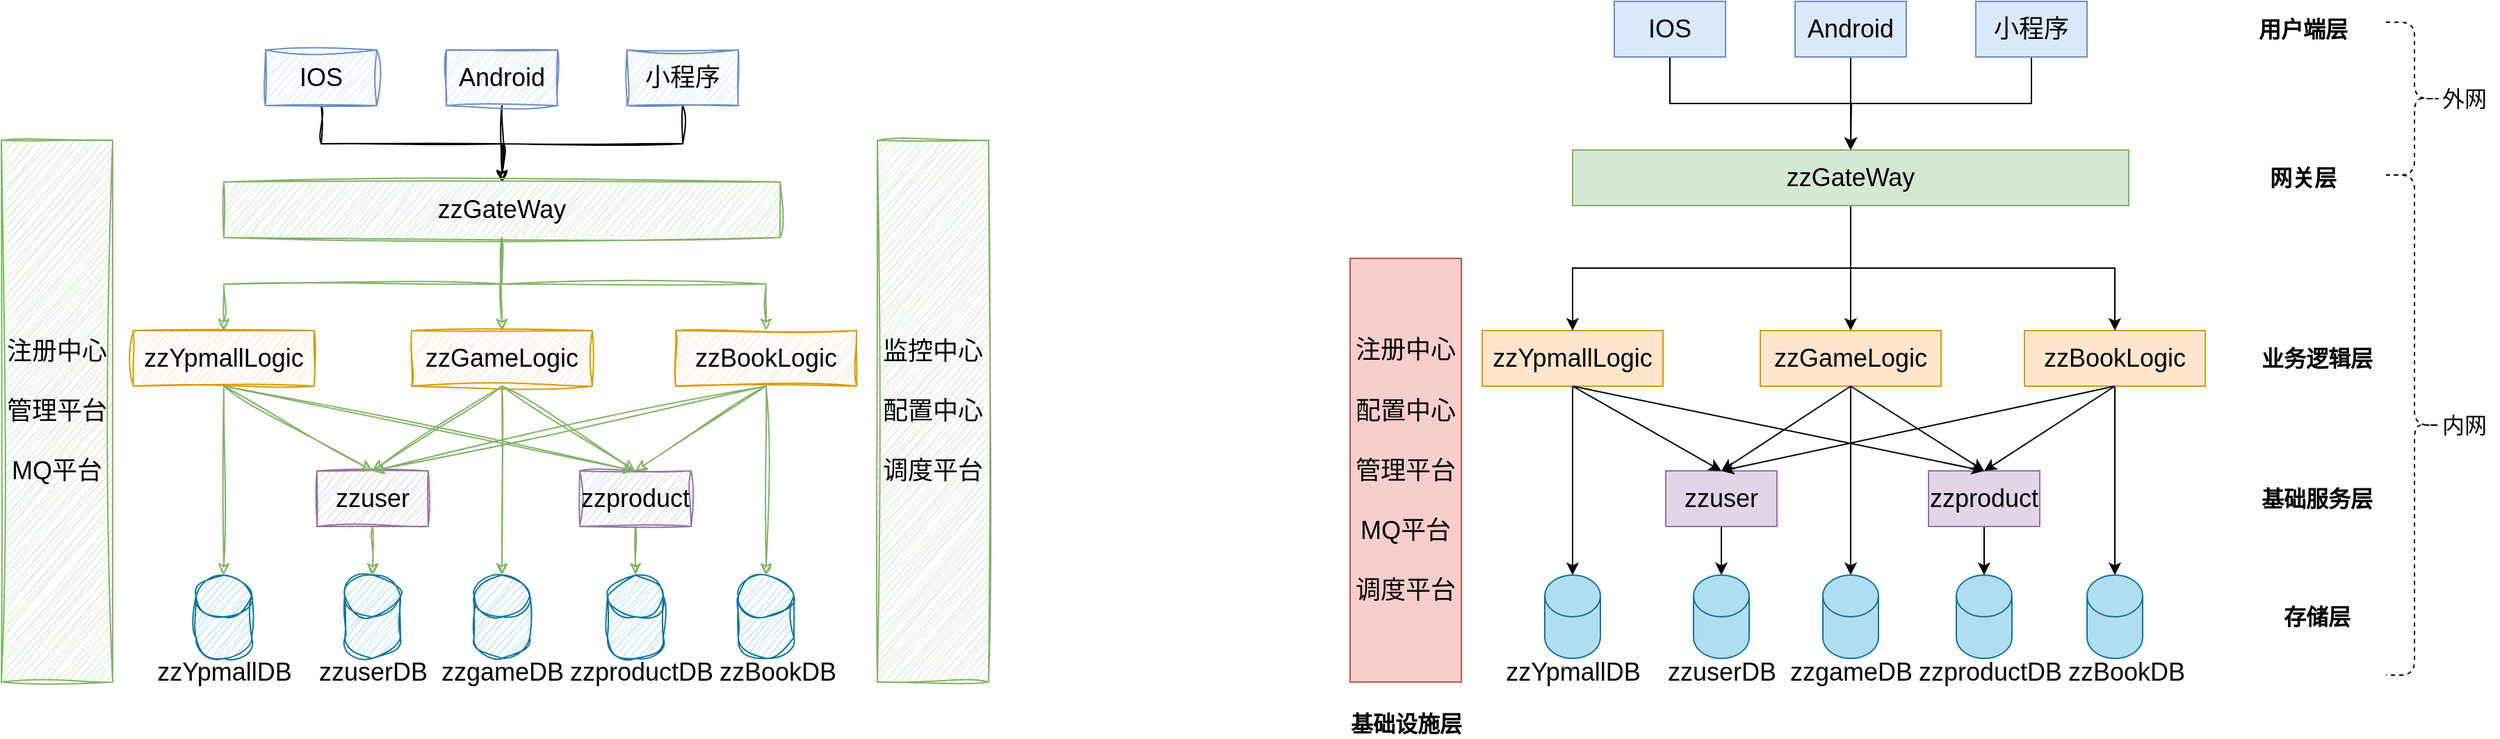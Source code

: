 <mxfile version="23.1.1" type="github">
  <diagram id="UJfnqa16FPFxeTNqQk0E" name="Page-1">
    <mxGraphModel dx="1030" dy="761" grid="1" gridSize="10" guides="1" tooltips="1" connect="1" arrows="1" fold="1" page="1" pageScale="1" pageWidth="827" pageHeight="1169" math="0" shadow="0">
      <root>
        <mxCell id="0" />
        <mxCell id="1" parent="0" />
        <mxCell id="Q5UJTFhfFlcfxcYRVWW--1" style="edgeStyle=orthogonalEdgeStyle;rounded=0;orthogonalLoop=1;jettySize=auto;html=1;exitX=0.5;exitY=1;exitDx=0;exitDy=0;entryX=0.5;entryY=0;entryDx=0;entryDy=0;sketch=1;curveFitting=1;jiggle=2;" parent="1" source="Q5UJTFhfFlcfxcYRVWW--2" target="Q5UJTFhfFlcfxcYRVWW--32" edge="1">
          <mxGeometry relative="1" as="geometry" />
        </mxCell>
        <mxCell id="Q5UJTFhfFlcfxcYRVWW--2" value="&lt;font style=&quot;font-size: 18px&quot;&gt;IOS&lt;/font&gt;" style="rounded=0;whiteSpace=wrap;html=1;fillColor=#dae8fc;strokeColor=#6c8ebf;sketch=1;curveFitting=1;jiggle=2;" parent="1" vertex="1">
          <mxGeometry x="230" y="90" width="80" height="40" as="geometry" />
        </mxCell>
        <mxCell id="Q5UJTFhfFlcfxcYRVWW--3" style="edgeStyle=orthogonalEdgeStyle;rounded=0;orthogonalLoop=1;jettySize=auto;html=1;exitX=0.5;exitY=1;exitDx=0;exitDy=0;entryX=0.5;entryY=0;entryDx=0;entryDy=0;sketch=1;curveFitting=1;jiggle=2;" parent="1" source="Q5UJTFhfFlcfxcYRVWW--4" target="Q5UJTFhfFlcfxcYRVWW--32" edge="1">
          <mxGeometry relative="1" as="geometry" />
        </mxCell>
        <mxCell id="Q5UJTFhfFlcfxcYRVWW--4" value="&lt;font style=&quot;font-size: 18px&quot;&gt;Android&lt;/font&gt;" style="rounded=0;whiteSpace=wrap;html=1;fillColor=#dae8fc;strokeColor=#6c8ebf;sketch=1;curveFitting=1;jiggle=2;" parent="1" vertex="1">
          <mxGeometry x="360" y="90" width="80" height="40" as="geometry" />
        </mxCell>
        <mxCell id="Q5UJTFhfFlcfxcYRVWW--5" style="edgeStyle=orthogonalEdgeStyle;rounded=0;orthogonalLoop=1;jettySize=auto;html=1;exitX=0.5;exitY=1;exitDx=0;exitDy=0;sketch=1;curveFitting=1;jiggle=2;" parent="1" source="Q5UJTFhfFlcfxcYRVWW--6" edge="1">
          <mxGeometry relative="1" as="geometry">
            <mxPoint x="400" y="185" as="targetPoint" />
          </mxGeometry>
        </mxCell>
        <mxCell id="Q5UJTFhfFlcfxcYRVWW--6" value="&lt;span style=&quot;font-size: 18px&quot;&gt;小程序&lt;/span&gt;" style="rounded=0;whiteSpace=wrap;html=1;fillColor=#dae8fc;strokeColor=#6c8ebf;sketch=1;curveFitting=1;jiggle=2;" parent="1" vertex="1">
          <mxGeometry x="490" y="90" width="80" height="40" as="geometry" />
        </mxCell>
        <mxCell id="Q5UJTFhfFlcfxcYRVWW--7" style="edgeStyle=orthogonalEdgeStyle;rounded=0;orthogonalLoop=1;jettySize=auto;html=1;exitX=0.5;exitY=1;exitDx=0;exitDy=0;entryX=0.5;entryY=0;entryDx=0;entryDy=0;entryPerimeter=0;fontSize=18;sketch=1;curveFitting=1;jiggle=2;fillColor=#d5e8d4;strokeColor=#82b366;" parent="1" source="Q5UJTFhfFlcfxcYRVWW--8" target="Q5UJTFhfFlcfxcYRVWW--15" edge="1">
          <mxGeometry relative="1" as="geometry" />
        </mxCell>
        <mxCell id="Q5UJTFhfFlcfxcYRVWW--8" value="&lt;font style=&quot;font-size: 18px&quot;&gt;zzYpmallLogic&lt;/font&gt;" style="rounded=0;whiteSpace=wrap;html=1;fillColor=#ffe6cc;strokeColor=#d79b00;sketch=1;curveFitting=1;jiggle=2;" parent="1" vertex="1">
          <mxGeometry x="135" y="292" width="130" height="40" as="geometry" />
        </mxCell>
        <mxCell id="Q5UJTFhfFlcfxcYRVWW--9" style="edgeStyle=orthogonalEdgeStyle;rounded=0;orthogonalLoop=1;jettySize=auto;html=1;exitX=0.5;exitY=1;exitDx=0;exitDy=0;entryX=0.5;entryY=0;entryDx=0;entryDy=0;entryPerimeter=0;fontSize=18;sketch=1;curveFitting=1;jiggle=2;fillColor=#d5e8d4;strokeColor=#82b366;" parent="1" source="Q5UJTFhfFlcfxcYRVWW--10" target="Q5UJTFhfFlcfxcYRVWW--21" edge="1">
          <mxGeometry relative="1" as="geometry" />
        </mxCell>
        <mxCell id="Q5UJTFhfFlcfxcYRVWW--10" value="&lt;font style=&quot;font-size: 18px&quot;&gt;zzBookLogic&lt;/font&gt;" style="rounded=0;whiteSpace=wrap;html=1;fillColor=#ffe6cc;strokeColor=#d79b00;sketch=1;curveFitting=1;jiggle=2;" parent="1" vertex="1">
          <mxGeometry x="525" y="292" width="130" height="40" as="geometry" />
        </mxCell>
        <mxCell id="Q5UJTFhfFlcfxcYRVWW--11" style="edgeStyle=orthogonalEdgeStyle;rounded=0;orthogonalLoop=1;jettySize=auto;html=1;exitX=0.5;exitY=1;exitDx=0;exitDy=0;entryX=0.5;entryY=0;entryDx=0;entryDy=0;entryPerimeter=0;fontSize=18;sketch=1;curveFitting=1;jiggle=2;fillColor=#d5e8d4;strokeColor=#82b366;" parent="1" source="Q5UJTFhfFlcfxcYRVWW--12" target="Q5UJTFhfFlcfxcYRVWW--17" edge="1">
          <mxGeometry relative="1" as="geometry" />
        </mxCell>
        <mxCell id="Q5UJTFhfFlcfxcYRVWW--12" value="&lt;font style=&quot;font-size: 18px&quot;&gt;zzuser&lt;/font&gt;" style="rounded=0;whiteSpace=wrap;html=1;fillColor=#e1d5e7;strokeColor=#9673a6;sketch=1;curveFitting=1;jiggle=2;" parent="1" vertex="1">
          <mxGeometry x="267" y="393" width="80" height="40" as="geometry" />
        </mxCell>
        <mxCell id="Q5UJTFhfFlcfxcYRVWW--13" style="edgeStyle=orthogonalEdgeStyle;rounded=0;orthogonalLoop=1;jettySize=auto;html=1;exitX=0.5;exitY=1;exitDx=0;exitDy=0;entryX=0.5;entryY=0;entryDx=0;entryDy=0;entryPerimeter=0;fontSize=18;sketch=1;curveFitting=1;jiggle=2;fillColor=#d5e8d4;strokeColor=#82b366;" parent="1" source="Q5UJTFhfFlcfxcYRVWW--14" target="Q5UJTFhfFlcfxcYRVWW--19" edge="1">
          <mxGeometry relative="1" as="geometry" />
        </mxCell>
        <mxCell id="Q5UJTFhfFlcfxcYRVWW--14" value="&lt;font style=&quot;font-size: 18px&quot;&gt;zzproduct&lt;/font&gt;" style="rounded=0;whiteSpace=wrap;html=1;fillColor=#e1d5e7;strokeColor=#9673a6;sketch=1;curveFitting=1;jiggle=2;" parent="1" vertex="1">
          <mxGeometry x="456" y="393" width="80" height="40" as="geometry" />
        </mxCell>
        <mxCell id="Q5UJTFhfFlcfxcYRVWW--15" value="" style="shape=cylinder3;whiteSpace=wrap;html=1;boundedLbl=1;backgroundOutline=1;size=15;fontSize=18;fillColor=#b1ddf0;strokeColor=#10739e;sketch=1;curveFitting=1;jiggle=2;" parent="1" vertex="1">
          <mxGeometry x="180" y="468" width="40" height="60" as="geometry" />
        </mxCell>
        <mxCell id="Q5UJTFhfFlcfxcYRVWW--16" value="zzYpmallDB" style="text;html=1;align=center;verticalAlign=middle;resizable=0;points=[];autosize=1;strokeColor=none;fillColor=none;fontSize=18;sketch=1;curveFitting=1;jiggle=2;" parent="1" vertex="1">
          <mxGeometry x="145" y="523" width="110" height="30" as="geometry" />
        </mxCell>
        <mxCell id="Q5UJTFhfFlcfxcYRVWW--17" value="" style="shape=cylinder3;whiteSpace=wrap;html=1;boundedLbl=1;backgroundOutline=1;size=15;fontSize=18;fillColor=#b1ddf0;strokeColor=#10739e;sketch=1;curveFitting=1;jiggle=2;" parent="1" vertex="1">
          <mxGeometry x="287" y="468" width="40" height="60" as="geometry" />
        </mxCell>
        <mxCell id="Q5UJTFhfFlcfxcYRVWW--18" value="zzuserDB" style="text;html=1;align=center;verticalAlign=middle;resizable=0;points=[];autosize=1;strokeColor=none;fillColor=none;fontSize=18;sketch=1;curveFitting=1;jiggle=2;" parent="1" vertex="1">
          <mxGeometry x="262" y="523" width="90" height="30" as="geometry" />
        </mxCell>
        <mxCell id="Q5UJTFhfFlcfxcYRVWW--19" value="" style="shape=cylinder3;whiteSpace=wrap;html=1;boundedLbl=1;backgroundOutline=1;size=15;fontSize=18;fillColor=#b1ddf0;strokeColor=#10739e;sketch=1;curveFitting=1;jiggle=2;" parent="1" vertex="1">
          <mxGeometry x="476" y="468" width="40" height="60" as="geometry" />
        </mxCell>
        <mxCell id="Q5UJTFhfFlcfxcYRVWW--20" value="zzproductDB" style="text;html=1;align=center;verticalAlign=middle;resizable=0;points=[];autosize=1;strokeColor=none;fillColor=none;fontSize=18;sketch=1;curveFitting=1;jiggle=2;" parent="1" vertex="1">
          <mxGeometry x="440" y="523" width="120" height="30" as="geometry" />
        </mxCell>
        <mxCell id="Q5UJTFhfFlcfxcYRVWW--21" value="" style="shape=cylinder3;whiteSpace=wrap;html=1;boundedLbl=1;backgroundOutline=1;size=15;fontSize=18;fillColor=#b1ddf0;strokeColor=#10739e;sketch=1;curveFitting=1;jiggle=2;" parent="1" vertex="1">
          <mxGeometry x="570" y="468" width="40" height="60" as="geometry" />
        </mxCell>
        <mxCell id="Q5UJTFhfFlcfxcYRVWW--22" value="zzBookDB" style="text;html=1;align=center;verticalAlign=middle;resizable=0;points=[];autosize=1;strokeColor=none;fillColor=none;fontSize=18;sketch=1;curveFitting=1;jiggle=2;" parent="1" vertex="1">
          <mxGeometry x="548" y="523" width="100" height="30" as="geometry" />
        </mxCell>
        <mxCell id="Q5UJTFhfFlcfxcYRVWW--23" value="&lt;span style=&quot;font-size: 18px&quot;&gt;注册中心&lt;br&gt;&lt;br&gt;管理平台&lt;br&gt;&lt;br&gt;MQ平台&lt;br&gt;&lt;/span&gt;" style="rounded=0;whiteSpace=wrap;html=1;fillColor=#d5e8d4;strokeColor=#82b366;sketch=1;curveFitting=1;jiggle=2;" parent="1" vertex="1">
          <mxGeometry x="40" y="155" width="80" height="390" as="geometry" />
        </mxCell>
        <mxCell id="Q5UJTFhfFlcfxcYRVWW--24" value="&lt;span style=&quot;font-size: 18px&quot;&gt;监控中心&lt;br&gt;&lt;br&gt;配置中心&lt;br&gt;&lt;br&gt;调度平台&lt;br&gt;&lt;/span&gt;" style="rounded=0;whiteSpace=wrap;html=1;fillColor=#d5e8d4;strokeColor=#82b366;sketch=1;curveFitting=1;jiggle=2;" parent="1" vertex="1">
          <mxGeometry x="670" y="155" width="80" height="390" as="geometry" />
        </mxCell>
        <mxCell id="Q5UJTFhfFlcfxcYRVWW--25" value="" style="endArrow=classic;html=1;rounded=0;fontSize=18;exitX=0.5;exitY=1;exitDx=0;exitDy=0;entryX=0.5;entryY=0;entryDx=0;entryDy=0;sketch=1;curveFitting=1;jiggle=2;fillColor=#d5e8d4;strokeColor=#82b366;" parent="1" source="Q5UJTFhfFlcfxcYRVWW--8" target="Q5UJTFhfFlcfxcYRVWW--12" edge="1">
          <mxGeometry width="50" height="50" relative="1" as="geometry">
            <mxPoint x="260" y="655" as="sourcePoint" />
            <mxPoint x="310" y="605" as="targetPoint" />
          </mxGeometry>
        </mxCell>
        <mxCell id="Q5UJTFhfFlcfxcYRVWW--26" value="" style="endArrow=classic;html=1;rounded=0;fontSize=18;exitX=0.5;exitY=1;exitDx=0;exitDy=0;entryX=0.5;entryY=0;entryDx=0;entryDy=0;sketch=1;curveFitting=1;jiggle=2;fillColor=#d5e8d4;strokeColor=#82b366;" parent="1" source="Q5UJTFhfFlcfxcYRVWW--8" target="Q5UJTFhfFlcfxcYRVWW--14" edge="1">
          <mxGeometry width="50" height="50" relative="1" as="geometry">
            <mxPoint x="210" y="342" as="sourcePoint" />
            <mxPoint x="330" y="403" as="targetPoint" />
          </mxGeometry>
        </mxCell>
        <mxCell id="Q5UJTFhfFlcfxcYRVWW--27" value="" style="endArrow=classic;html=1;rounded=0;fontSize=18;exitX=0.5;exitY=1;exitDx=0;exitDy=0;entryX=0.5;entryY=0;entryDx=0;entryDy=0;sketch=1;curveFitting=1;jiggle=2;fillColor=#d5e8d4;strokeColor=#82b366;" parent="1" source="Q5UJTFhfFlcfxcYRVWW--10" target="Q5UJTFhfFlcfxcYRVWW--14" edge="1">
          <mxGeometry width="50" height="50" relative="1" as="geometry">
            <mxPoint x="210" y="342" as="sourcePoint" />
            <mxPoint x="480" y="403" as="targetPoint" />
          </mxGeometry>
        </mxCell>
        <mxCell id="Q5UJTFhfFlcfxcYRVWW--28" value="" style="endArrow=classic;html=1;rounded=0;fontSize=18;exitX=0.5;exitY=1;exitDx=0;exitDy=0;entryX=0.5;entryY=0;entryDx=0;entryDy=0;sketch=1;curveFitting=1;jiggle=2;fillColor=#d5e8d4;strokeColor=#82b366;" parent="1" source="Q5UJTFhfFlcfxcYRVWW--10" target="Q5UJTFhfFlcfxcYRVWW--12" edge="1">
          <mxGeometry width="50" height="50" relative="1" as="geometry">
            <mxPoint x="610" y="375" as="sourcePoint" />
            <mxPoint x="350" y="312" as="targetPoint" />
          </mxGeometry>
        </mxCell>
        <mxCell id="Q5UJTFhfFlcfxcYRVWW--29" style="edgeStyle=orthogonalEdgeStyle;rounded=0;orthogonalLoop=1;jettySize=auto;html=1;exitX=0.5;exitY=1;exitDx=0;exitDy=0;fontSize=18;sketch=1;curveFitting=1;jiggle=2;fillColor=#d5e8d4;strokeColor=#82b366;" parent="1" source="Q5UJTFhfFlcfxcYRVWW--32" target="Q5UJTFhfFlcfxcYRVWW--34" edge="1">
          <mxGeometry relative="1" as="geometry" />
        </mxCell>
        <mxCell id="Q5UJTFhfFlcfxcYRVWW--30" style="edgeStyle=orthogonalEdgeStyle;rounded=0;orthogonalLoop=1;jettySize=auto;html=1;exitX=0.5;exitY=1;exitDx=0;exitDy=0;entryX=0.5;entryY=0;entryDx=0;entryDy=0;sketch=1;curveFitting=1;jiggle=2;fillColor=#d5e8d4;strokeColor=#82b366;" parent="1" source="Q5UJTFhfFlcfxcYRVWW--32" target="Q5UJTFhfFlcfxcYRVWW--8" edge="1">
          <mxGeometry relative="1" as="geometry" />
        </mxCell>
        <mxCell id="Q5UJTFhfFlcfxcYRVWW--31" style="edgeStyle=orthogonalEdgeStyle;rounded=0;orthogonalLoop=1;jettySize=auto;html=1;exitX=0.5;exitY=1;exitDx=0;exitDy=0;entryX=0.5;entryY=0;entryDx=0;entryDy=0;sketch=1;curveFitting=1;jiggle=2;fillColor=#d5e8d4;strokeColor=#82b366;" parent="1" source="Q5UJTFhfFlcfxcYRVWW--32" target="Q5UJTFhfFlcfxcYRVWW--10" edge="1">
          <mxGeometry relative="1" as="geometry" />
        </mxCell>
        <mxCell id="Q5UJTFhfFlcfxcYRVWW--32" value="&lt;font style=&quot;font-size: 18px&quot;&gt;zzGateWay&lt;/font&gt;" style="rounded=0;whiteSpace=wrap;html=1;fillColor=#d5e8d4;strokeColor=#82b366;sketch=1;curveFitting=1;jiggle=2;" parent="1" vertex="1">
          <mxGeometry x="200" y="185" width="400" height="40" as="geometry" />
        </mxCell>
        <mxCell id="Q5UJTFhfFlcfxcYRVWW--33" style="edgeStyle=orthogonalEdgeStyle;rounded=0;orthogonalLoop=1;jettySize=auto;html=1;exitX=0.5;exitY=1;exitDx=0;exitDy=0;entryX=0.5;entryY=0;entryDx=0;entryDy=0;entryPerimeter=0;sketch=1;curveFitting=1;jiggle=2;fillColor=#d5e8d4;strokeColor=#82b366;" parent="1" source="Q5UJTFhfFlcfxcYRVWW--34" target="Q5UJTFhfFlcfxcYRVWW--35" edge="1">
          <mxGeometry relative="1" as="geometry" />
        </mxCell>
        <mxCell id="Q5UJTFhfFlcfxcYRVWW--34" value="&lt;font style=&quot;font-size: 18px&quot;&gt;zzGameLogic&lt;/font&gt;" style="rounded=0;whiteSpace=wrap;html=1;fillColor=#ffe6cc;strokeColor=#d79b00;sketch=1;curveFitting=1;jiggle=2;" parent="1" vertex="1">
          <mxGeometry x="335" y="292" width="130" height="40" as="geometry" />
        </mxCell>
        <mxCell id="Q5UJTFhfFlcfxcYRVWW--35" value="" style="shape=cylinder3;whiteSpace=wrap;html=1;boundedLbl=1;backgroundOutline=1;size=15;fontSize=18;fillColor=#b1ddf0;strokeColor=#10739e;sketch=1;curveFitting=1;jiggle=2;" parent="1" vertex="1">
          <mxGeometry x="380" y="468" width="40" height="60" as="geometry" />
        </mxCell>
        <mxCell id="Q5UJTFhfFlcfxcYRVWW--36" value="zzgameDB" style="text;html=1;align=center;verticalAlign=middle;resizable=0;points=[];autosize=1;strokeColor=none;fillColor=none;fontSize=18;sketch=1;curveFitting=1;jiggle=2;" parent="1" vertex="1">
          <mxGeometry x="350" y="523" width="100" height="30" as="geometry" />
        </mxCell>
        <mxCell id="Q5UJTFhfFlcfxcYRVWW--37" value="" style="endArrow=classic;html=1;rounded=0;fontSize=18;exitX=0.5;exitY=1;exitDx=0;exitDy=0;entryX=0.5;entryY=0;entryDx=0;entryDy=0;sketch=1;curveFitting=1;jiggle=2;fillColor=#d5e8d4;strokeColor=#82b366;" parent="1" source="Q5UJTFhfFlcfxcYRVWW--34" target="Q5UJTFhfFlcfxcYRVWW--14" edge="1">
          <mxGeometry width="50" height="50" relative="1" as="geometry">
            <mxPoint x="210" y="342" as="sourcePoint" />
            <mxPoint x="503" y="403" as="targetPoint" />
          </mxGeometry>
        </mxCell>
        <mxCell id="Q5UJTFhfFlcfxcYRVWW--38" value="" style="endArrow=classic;html=1;rounded=0;fontSize=18;exitX=0.5;exitY=1;exitDx=0;exitDy=0;entryX=0.5;entryY=0;entryDx=0;entryDy=0;sketch=1;curveFitting=1;jiggle=2;fillColor=#d5e8d4;strokeColor=#82b366;" parent="1" source="Q5UJTFhfFlcfxcYRVWW--34" target="Q5UJTFhfFlcfxcYRVWW--12" edge="1">
          <mxGeometry width="50" height="50" relative="1" as="geometry">
            <mxPoint x="600" y="342" as="sourcePoint" />
            <mxPoint x="317" y="403" as="targetPoint" />
          </mxGeometry>
        </mxCell>
        <mxCell id="Q5UJTFhfFlcfxcYRVWW--39" style="edgeStyle=orthogonalEdgeStyle;rounded=0;orthogonalLoop=1;jettySize=auto;html=1;exitX=0.5;exitY=1;exitDx=0;exitDy=0;entryX=0.5;entryY=0;entryDx=0;entryDy=0;" parent="1" source="Q5UJTFhfFlcfxcYRVWW--40" target="Q5UJTFhfFlcfxcYRVWW--70" edge="1">
          <mxGeometry relative="1" as="geometry" />
        </mxCell>
        <mxCell id="Q5UJTFhfFlcfxcYRVWW--40" value="&lt;font style=&quot;font-size: 18px&quot;&gt;IOS&lt;/font&gt;" style="rounded=0;whiteSpace=wrap;html=1;fillColor=#dae8fc;strokeColor=#6c8ebf;" parent="1" vertex="1">
          <mxGeometry x="1200" y="55" width="80" height="40" as="geometry" />
        </mxCell>
        <mxCell id="Q5UJTFhfFlcfxcYRVWW--41" style="edgeStyle=orthogonalEdgeStyle;rounded=0;orthogonalLoop=1;jettySize=auto;html=1;exitX=0.5;exitY=1;exitDx=0;exitDy=0;entryX=0.5;entryY=0;entryDx=0;entryDy=0;" parent="1" source="Q5UJTFhfFlcfxcYRVWW--42" target="Q5UJTFhfFlcfxcYRVWW--70" edge="1">
          <mxGeometry relative="1" as="geometry" />
        </mxCell>
        <mxCell id="Q5UJTFhfFlcfxcYRVWW--42" value="&lt;font style=&quot;font-size: 18px&quot;&gt;Android&lt;/font&gt;" style="rounded=0;whiteSpace=wrap;html=1;fillColor=#dae8fc;strokeColor=#6c8ebf;" parent="1" vertex="1">
          <mxGeometry x="1330" y="55" width="80" height="40" as="geometry" />
        </mxCell>
        <mxCell id="Q5UJTFhfFlcfxcYRVWW--43" style="edgeStyle=orthogonalEdgeStyle;rounded=0;orthogonalLoop=1;jettySize=auto;html=1;exitX=0.5;exitY=1;exitDx=0;exitDy=0;" parent="1" source="Q5UJTFhfFlcfxcYRVWW--44" edge="1">
          <mxGeometry relative="1" as="geometry">
            <mxPoint x="1370" y="162" as="targetPoint" />
          </mxGeometry>
        </mxCell>
        <mxCell id="Q5UJTFhfFlcfxcYRVWW--44" value="&lt;span style=&quot;font-size: 18px&quot;&gt;小程序&lt;/span&gt;" style="rounded=0;whiteSpace=wrap;html=1;fillColor=#dae8fc;strokeColor=#6c8ebf;" parent="1" vertex="1">
          <mxGeometry x="1460" y="55" width="80" height="40" as="geometry" />
        </mxCell>
        <mxCell id="Q5UJTFhfFlcfxcYRVWW--45" style="edgeStyle=orthogonalEdgeStyle;rounded=0;orthogonalLoop=1;jettySize=auto;html=1;exitX=0.5;exitY=1;exitDx=0;exitDy=0;entryX=0.5;entryY=0;entryDx=0;entryDy=0;entryPerimeter=0;fontSize=18;" parent="1" source="Q5UJTFhfFlcfxcYRVWW--46" target="Q5UJTFhfFlcfxcYRVWW--53" edge="1">
          <mxGeometry relative="1" as="geometry" />
        </mxCell>
        <mxCell id="Q5UJTFhfFlcfxcYRVWW--46" value="&lt;font style=&quot;font-size: 18px&quot;&gt;zzYpmallLogic&lt;/font&gt;" style="rounded=0;whiteSpace=wrap;html=1;fillColor=#ffe6cc;strokeColor=#d79b00;" parent="1" vertex="1">
          <mxGeometry x="1105" y="292" width="130" height="40" as="geometry" />
        </mxCell>
        <mxCell id="Q5UJTFhfFlcfxcYRVWW--47" style="edgeStyle=orthogonalEdgeStyle;rounded=0;orthogonalLoop=1;jettySize=auto;html=1;exitX=0.5;exitY=1;exitDx=0;exitDy=0;entryX=0.5;entryY=0;entryDx=0;entryDy=0;entryPerimeter=0;fontSize=18;" parent="1" source="Q5UJTFhfFlcfxcYRVWW--48" target="Q5UJTFhfFlcfxcYRVWW--59" edge="1">
          <mxGeometry relative="1" as="geometry" />
        </mxCell>
        <mxCell id="Q5UJTFhfFlcfxcYRVWW--48" value="&lt;font style=&quot;font-size: 18px&quot;&gt;zzBookLogic&lt;/font&gt;" style="rounded=0;whiteSpace=wrap;html=1;fillColor=#ffe6cc;strokeColor=#d79b00;" parent="1" vertex="1">
          <mxGeometry x="1495" y="292" width="130" height="40" as="geometry" />
        </mxCell>
        <mxCell id="Q5UJTFhfFlcfxcYRVWW--49" style="edgeStyle=orthogonalEdgeStyle;rounded=0;orthogonalLoop=1;jettySize=auto;html=1;exitX=0.5;exitY=1;exitDx=0;exitDy=0;entryX=0.5;entryY=0;entryDx=0;entryDy=0;entryPerimeter=0;fontSize=18;" parent="1" source="Q5UJTFhfFlcfxcYRVWW--50" target="Q5UJTFhfFlcfxcYRVWW--55" edge="1">
          <mxGeometry relative="1" as="geometry" />
        </mxCell>
        <mxCell id="Q5UJTFhfFlcfxcYRVWW--50" value="&lt;font style=&quot;font-size: 18px&quot;&gt;zzuser&lt;/font&gt;" style="rounded=0;whiteSpace=wrap;html=1;fillColor=#e1d5e7;strokeColor=#9673a6;" parent="1" vertex="1">
          <mxGeometry x="1237" y="393" width="80" height="40" as="geometry" />
        </mxCell>
        <mxCell id="Q5UJTFhfFlcfxcYRVWW--51" style="edgeStyle=orthogonalEdgeStyle;rounded=0;orthogonalLoop=1;jettySize=auto;html=1;exitX=0.5;exitY=1;exitDx=0;exitDy=0;entryX=0.5;entryY=0;entryDx=0;entryDy=0;entryPerimeter=0;fontSize=18;" parent="1" source="Q5UJTFhfFlcfxcYRVWW--52" target="Q5UJTFhfFlcfxcYRVWW--57" edge="1">
          <mxGeometry relative="1" as="geometry" />
        </mxCell>
        <mxCell id="Q5UJTFhfFlcfxcYRVWW--52" value="&lt;font style=&quot;font-size: 18px&quot;&gt;zzproduct&lt;/font&gt;" style="rounded=0;whiteSpace=wrap;html=1;fillColor=#e1d5e7;strokeColor=#9673a6;" parent="1" vertex="1">
          <mxGeometry x="1426" y="393" width="80" height="40" as="geometry" />
        </mxCell>
        <mxCell id="Q5UJTFhfFlcfxcYRVWW--53" value="" style="shape=cylinder3;whiteSpace=wrap;html=1;boundedLbl=1;backgroundOutline=1;size=15;fontSize=18;fillColor=#b1ddf0;strokeColor=#10739e;" parent="1" vertex="1">
          <mxGeometry x="1150" y="468" width="40" height="60" as="geometry" />
        </mxCell>
        <mxCell id="Q5UJTFhfFlcfxcYRVWW--54" value="zzYpmallDB" style="text;html=1;align=center;verticalAlign=middle;resizable=0;points=[];autosize=1;strokeColor=none;fillColor=none;fontSize=18;" parent="1" vertex="1">
          <mxGeometry x="1115" y="523" width="110" height="30" as="geometry" />
        </mxCell>
        <mxCell id="Q5UJTFhfFlcfxcYRVWW--55" value="" style="shape=cylinder3;whiteSpace=wrap;html=1;boundedLbl=1;backgroundOutline=1;size=15;fontSize=18;fillColor=#b1ddf0;strokeColor=#10739e;" parent="1" vertex="1">
          <mxGeometry x="1257" y="468" width="40" height="60" as="geometry" />
        </mxCell>
        <mxCell id="Q5UJTFhfFlcfxcYRVWW--56" value="zzuserDB" style="text;html=1;align=center;verticalAlign=middle;resizable=0;points=[];autosize=1;strokeColor=none;fillColor=none;fontSize=18;" parent="1" vertex="1">
          <mxGeometry x="1232" y="523" width="90" height="30" as="geometry" />
        </mxCell>
        <mxCell id="Q5UJTFhfFlcfxcYRVWW--57" value="" style="shape=cylinder3;whiteSpace=wrap;html=1;boundedLbl=1;backgroundOutline=1;size=15;fontSize=18;fillColor=#b1ddf0;strokeColor=#10739e;" parent="1" vertex="1">
          <mxGeometry x="1446" y="468" width="40" height="60" as="geometry" />
        </mxCell>
        <mxCell id="Q5UJTFhfFlcfxcYRVWW--58" value="zzproductDB" style="text;html=1;align=center;verticalAlign=middle;resizable=0;points=[];autosize=1;strokeColor=none;fillColor=none;fontSize=18;" parent="1" vertex="1">
          <mxGeometry x="1410" y="523" width="120" height="30" as="geometry" />
        </mxCell>
        <mxCell id="Q5UJTFhfFlcfxcYRVWW--59" value="" style="shape=cylinder3;whiteSpace=wrap;html=1;boundedLbl=1;backgroundOutline=1;size=15;fontSize=18;fillColor=#b1ddf0;strokeColor=#10739e;" parent="1" vertex="1">
          <mxGeometry x="1540" y="468" width="40" height="60" as="geometry" />
        </mxCell>
        <mxCell id="Q5UJTFhfFlcfxcYRVWW--60" value="zzBookDB" style="text;html=1;align=center;verticalAlign=middle;resizable=0;points=[];autosize=1;strokeColor=none;fillColor=none;fontSize=18;" parent="1" vertex="1">
          <mxGeometry x="1518" y="523" width="100" height="30" as="geometry" />
        </mxCell>
        <mxCell id="Q5UJTFhfFlcfxcYRVWW--61" value="&lt;span style=&quot;font-size: 18px&quot;&gt;注册中心&lt;br&gt;&lt;br&gt;配置中心&lt;br&gt;&lt;br&gt;管理平台&lt;br&gt;&lt;br&gt;MQ平台&lt;br&gt;&lt;br&gt;调度平台&lt;br&gt;&lt;/span&gt;" style="rounded=0;whiteSpace=wrap;html=1;fillColor=#f8cecc;strokeColor=#b85450;" parent="1" vertex="1">
          <mxGeometry x="1010" y="240" width="80" height="305" as="geometry" />
        </mxCell>
        <mxCell id="Q5UJTFhfFlcfxcYRVWW--63" value="" style="endArrow=classic;html=1;rounded=0;fontSize=18;exitX=0.5;exitY=1;exitDx=0;exitDy=0;entryX=0.5;entryY=0;entryDx=0;entryDy=0;" parent="1" source="Q5UJTFhfFlcfxcYRVWW--46" target="Q5UJTFhfFlcfxcYRVWW--50" edge="1">
          <mxGeometry width="50" height="50" relative="1" as="geometry">
            <mxPoint x="1230" y="655" as="sourcePoint" />
            <mxPoint x="1280" y="605" as="targetPoint" />
          </mxGeometry>
        </mxCell>
        <mxCell id="Q5UJTFhfFlcfxcYRVWW--64" value="" style="endArrow=classic;html=1;rounded=0;fontSize=18;exitX=0.5;exitY=1;exitDx=0;exitDy=0;entryX=0.5;entryY=0;entryDx=0;entryDy=0;" parent="1" source="Q5UJTFhfFlcfxcYRVWW--46" target="Q5UJTFhfFlcfxcYRVWW--52" edge="1">
          <mxGeometry width="50" height="50" relative="1" as="geometry">
            <mxPoint x="1180" y="342" as="sourcePoint" />
            <mxPoint x="1300" y="403" as="targetPoint" />
          </mxGeometry>
        </mxCell>
        <mxCell id="Q5UJTFhfFlcfxcYRVWW--65" value="" style="endArrow=classic;html=1;rounded=0;fontSize=18;exitX=0.5;exitY=1;exitDx=0;exitDy=0;entryX=0.5;entryY=0;entryDx=0;entryDy=0;" parent="1" source="Q5UJTFhfFlcfxcYRVWW--48" target="Q5UJTFhfFlcfxcYRVWW--52" edge="1">
          <mxGeometry width="50" height="50" relative="1" as="geometry">
            <mxPoint x="1180" y="342" as="sourcePoint" />
            <mxPoint x="1450" y="403" as="targetPoint" />
          </mxGeometry>
        </mxCell>
        <mxCell id="Q5UJTFhfFlcfxcYRVWW--66" value="" style="endArrow=classic;html=1;rounded=0;fontSize=18;exitX=0.5;exitY=1;exitDx=0;exitDy=0;entryX=0.5;entryY=0;entryDx=0;entryDy=0;" parent="1" source="Q5UJTFhfFlcfxcYRVWW--48" target="Q5UJTFhfFlcfxcYRVWW--50" edge="1">
          <mxGeometry width="50" height="50" relative="1" as="geometry">
            <mxPoint x="1580" y="375" as="sourcePoint" />
            <mxPoint x="1320" y="312" as="targetPoint" />
          </mxGeometry>
        </mxCell>
        <mxCell id="Q5UJTFhfFlcfxcYRVWW--67" style="edgeStyle=orthogonalEdgeStyle;rounded=0;orthogonalLoop=1;jettySize=auto;html=1;exitX=0.5;exitY=1;exitDx=0;exitDy=0;fontSize=18;" parent="1" source="Q5UJTFhfFlcfxcYRVWW--70" target="Q5UJTFhfFlcfxcYRVWW--72" edge="1">
          <mxGeometry relative="1" as="geometry" />
        </mxCell>
        <mxCell id="Q5UJTFhfFlcfxcYRVWW--68" style="edgeStyle=orthogonalEdgeStyle;rounded=0;orthogonalLoop=1;jettySize=auto;html=1;exitX=0.5;exitY=1;exitDx=0;exitDy=0;entryX=0.5;entryY=0;entryDx=0;entryDy=0;" parent="1" source="Q5UJTFhfFlcfxcYRVWW--70" target="Q5UJTFhfFlcfxcYRVWW--46" edge="1">
          <mxGeometry relative="1" as="geometry" />
        </mxCell>
        <mxCell id="Q5UJTFhfFlcfxcYRVWW--69" style="edgeStyle=orthogonalEdgeStyle;rounded=0;orthogonalLoop=1;jettySize=auto;html=1;exitX=0.5;exitY=1;exitDx=0;exitDy=0;entryX=0.5;entryY=0;entryDx=0;entryDy=0;" parent="1" source="Q5UJTFhfFlcfxcYRVWW--70" target="Q5UJTFhfFlcfxcYRVWW--48" edge="1">
          <mxGeometry relative="1" as="geometry" />
        </mxCell>
        <mxCell id="Q5UJTFhfFlcfxcYRVWW--70" value="&lt;font style=&quot;font-size: 18px&quot;&gt;zzGateWay&lt;/font&gt;" style="rounded=0;whiteSpace=wrap;html=1;fillColor=#d5e8d4;strokeColor=#82b366;" parent="1" vertex="1">
          <mxGeometry x="1170" y="162" width="400" height="40" as="geometry" />
        </mxCell>
        <mxCell id="Q5UJTFhfFlcfxcYRVWW--71" style="edgeStyle=orthogonalEdgeStyle;rounded=0;orthogonalLoop=1;jettySize=auto;html=1;exitX=0.5;exitY=1;exitDx=0;exitDy=0;entryX=0.5;entryY=0;entryDx=0;entryDy=0;entryPerimeter=0;" parent="1" source="Q5UJTFhfFlcfxcYRVWW--72" target="Q5UJTFhfFlcfxcYRVWW--73" edge="1">
          <mxGeometry relative="1" as="geometry" />
        </mxCell>
        <mxCell id="Q5UJTFhfFlcfxcYRVWW--72" value="&lt;font style=&quot;font-size: 18px&quot;&gt;zzGameLogic&lt;/font&gt;" style="rounded=0;whiteSpace=wrap;html=1;fillColor=#ffe6cc;strokeColor=#d79b00;" parent="1" vertex="1">
          <mxGeometry x="1305" y="292" width="130" height="40" as="geometry" />
        </mxCell>
        <mxCell id="Q5UJTFhfFlcfxcYRVWW--73" value="" style="shape=cylinder3;whiteSpace=wrap;html=1;boundedLbl=1;backgroundOutline=1;size=15;fontSize=18;fillColor=#b1ddf0;strokeColor=#10739e;" parent="1" vertex="1">
          <mxGeometry x="1350" y="468" width="40" height="60" as="geometry" />
        </mxCell>
        <mxCell id="Q5UJTFhfFlcfxcYRVWW--74" value="zzgameDB" style="text;html=1;align=center;verticalAlign=middle;resizable=0;points=[];autosize=1;strokeColor=none;fillColor=none;fontSize=18;" parent="1" vertex="1">
          <mxGeometry x="1320" y="523" width="100" height="30" as="geometry" />
        </mxCell>
        <mxCell id="Q5UJTFhfFlcfxcYRVWW--75" value="" style="endArrow=classic;html=1;rounded=0;fontSize=18;exitX=0.5;exitY=1;exitDx=0;exitDy=0;entryX=0.5;entryY=0;entryDx=0;entryDy=0;" parent="1" source="Q5UJTFhfFlcfxcYRVWW--72" target="Q5UJTFhfFlcfxcYRVWW--52" edge="1">
          <mxGeometry width="50" height="50" relative="1" as="geometry">
            <mxPoint x="1180" y="342" as="sourcePoint" />
            <mxPoint x="1473" y="403" as="targetPoint" />
          </mxGeometry>
        </mxCell>
        <mxCell id="Q5UJTFhfFlcfxcYRVWW--76" value="" style="endArrow=classic;html=1;rounded=0;fontSize=18;exitX=0.5;exitY=1;exitDx=0;exitDy=0;entryX=0.5;entryY=0;entryDx=0;entryDy=0;" parent="1" source="Q5UJTFhfFlcfxcYRVWW--72" target="Q5UJTFhfFlcfxcYRVWW--50" edge="1">
          <mxGeometry width="50" height="50" relative="1" as="geometry">
            <mxPoint x="1570" y="342" as="sourcePoint" />
            <mxPoint x="1287" y="403" as="targetPoint" />
          </mxGeometry>
        </mxCell>
        <mxCell id="Q5UJTFhfFlcfxcYRVWW--77" value="" style="shape=curlyBracket;whiteSpace=wrap;html=1;rounded=1;flipH=1;dashed=1;" parent="1" vertex="1">
          <mxGeometry x="1755" y="180" width="41" height="360" as="geometry" />
        </mxCell>
        <mxCell id="Q5UJTFhfFlcfxcYRVWW--78" value="&lt;font style=&quot;font-size: 16px&quot;&gt;内网&lt;/font&gt;" style="text;html=1;align=center;verticalAlign=middle;resizable=0;points=[];autosize=1;strokeColor=none;fillColor=none;" parent="1" vertex="1">
          <mxGeometry x="1786" y="350" width="50" height="20" as="geometry" />
        </mxCell>
        <mxCell id="Q5UJTFhfFlcfxcYRVWW--79" value="&lt;span style=&quot;background-color: rgb(255 , 255 , 255)&quot;&gt;&lt;b&gt;用户端层&lt;/b&gt;&lt;/span&gt;" style="text;html=1;align=center;verticalAlign=middle;resizable=0;points=[];autosize=1;strokeColor=none;fillColor=none;fontSize=16;" parent="1" vertex="1">
          <mxGeometry x="1655" y="65" width="80" height="20" as="geometry" />
        </mxCell>
        <mxCell id="Q5UJTFhfFlcfxcYRVWW--80" value="&lt;span style=&quot;background-color: rgb(255 , 255 , 255)&quot;&gt;&lt;b&gt;网关层&lt;/b&gt;&lt;/span&gt;" style="text;html=1;align=center;verticalAlign=middle;resizable=0;points=[];autosize=1;strokeColor=none;fillColor=none;fontSize=16;" parent="1" vertex="1">
          <mxGeometry x="1665" y="172" width="60" height="20" as="geometry" />
        </mxCell>
        <mxCell id="Q5UJTFhfFlcfxcYRVWW--81" value="&lt;span style=&quot;background-color: rgb(255 , 255 , 255)&quot;&gt;&lt;b&gt;业务逻辑层&lt;/b&gt;&lt;/span&gt;" style="text;html=1;align=center;verticalAlign=middle;resizable=0;points=[];autosize=1;strokeColor=none;fillColor=none;fontSize=16;" parent="1" vertex="1">
          <mxGeometry x="1655" y="302" width="100" height="20" as="geometry" />
        </mxCell>
        <mxCell id="Q5UJTFhfFlcfxcYRVWW--82" value="&lt;span style=&quot;background-color: rgb(255 , 255 , 255)&quot;&gt;&lt;b&gt;基础服务层&lt;/b&gt;&lt;/span&gt;" style="text;html=1;align=center;verticalAlign=middle;resizable=0;points=[];autosize=1;strokeColor=none;fillColor=none;fontSize=16;" parent="1" vertex="1">
          <mxGeometry x="1655" y="403" width="100" height="20" as="geometry" />
        </mxCell>
        <mxCell id="Q5UJTFhfFlcfxcYRVWW--83" value="&lt;span style=&quot;background-color: rgb(255 , 255 , 255)&quot;&gt;&lt;b&gt;存储层&lt;/b&gt;&lt;/span&gt;" style="text;html=1;align=center;verticalAlign=middle;resizable=0;points=[];autosize=1;strokeColor=none;fillColor=none;fontSize=16;" parent="1" vertex="1">
          <mxGeometry x="1675" y="488" width="60" height="20" as="geometry" />
        </mxCell>
        <mxCell id="Q5UJTFhfFlcfxcYRVWW--84" value="" style="shape=curlyBracket;whiteSpace=wrap;html=1;rounded=1;flipH=1;dashed=1;" parent="1" vertex="1">
          <mxGeometry x="1755" y="70" width="41" height="110" as="geometry" />
        </mxCell>
        <mxCell id="Q5UJTFhfFlcfxcYRVWW--85" value="&lt;font style=&quot;font-size: 16px&quot;&gt;外网&lt;/font&gt;" style="text;html=1;align=center;verticalAlign=middle;resizable=0;points=[];autosize=1;strokeColor=none;fillColor=none;" parent="1" vertex="1">
          <mxGeometry x="1786" y="115" width="50" height="20" as="geometry" />
        </mxCell>
        <mxCell id="Q5UJTFhfFlcfxcYRVWW--86" value="&lt;span style=&quot;background-color: rgb(255 , 255 , 255)&quot;&gt;&lt;b&gt;基础设施层&lt;/b&gt;&lt;/span&gt;" style="text;html=1;align=center;verticalAlign=middle;resizable=0;points=[];autosize=1;strokeColor=none;fillColor=none;fontSize=16;" parent="1" vertex="1">
          <mxGeometry x="1000" y="565" width="100" height="20" as="geometry" />
        </mxCell>
      </root>
    </mxGraphModel>
  </diagram>
</mxfile>
